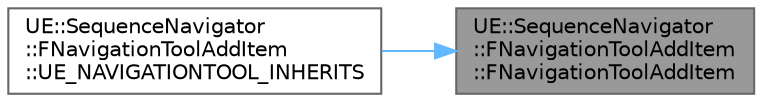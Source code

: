 digraph "UE::SequenceNavigator::FNavigationToolAddItem::FNavigationToolAddItem"
{
 // INTERACTIVE_SVG=YES
 // LATEX_PDF_SIZE
  bgcolor="transparent";
  edge [fontname=Helvetica,fontsize=10,labelfontname=Helvetica,labelfontsize=10];
  node [fontname=Helvetica,fontsize=10,shape=box,height=0.2,width=0.4];
  rankdir="RL";
  Node1 [id="Node000001",label="UE::SequenceNavigator\l::FNavigationToolAddItem\l::FNavigationToolAddItem",height=0.2,width=0.4,color="gray40", fillcolor="grey60", style="filled", fontcolor="black",tooltip=" "];
  Node1 -> Node2 [id="edge1_Node000001_Node000002",dir="back",color="steelblue1",style="solid",tooltip=" "];
  Node2 [id="Node000002",label="UE::SequenceNavigator\l::FNavigationToolAddItem\l::UE_NAVIGATIONTOOL_INHERITS",height=0.2,width=0.4,color="grey40", fillcolor="white", style="filled",URL="$da/d12/classUE_1_1SequenceNavigator_1_1FNavigationToolAddItem.html#a58a2b71206d2ef7fd5ab48582bb48792",tooltip=" "];
}
